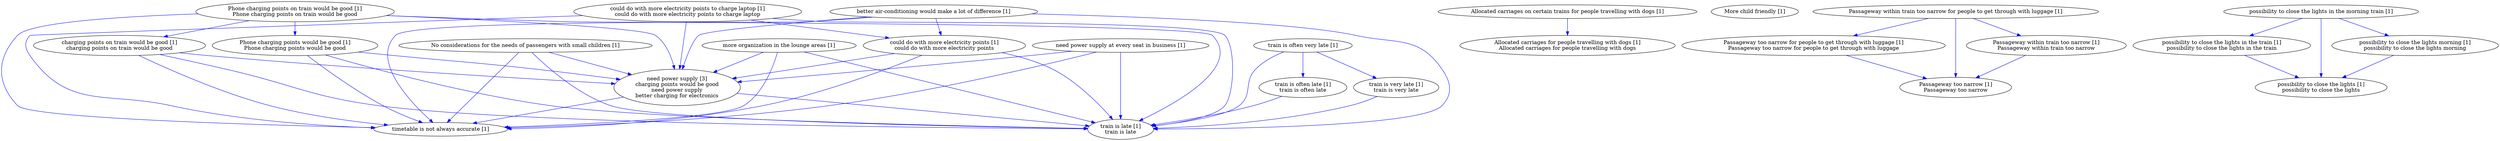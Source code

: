 digraph collapsedGraph {
"need power supply [3]\ncharging points would be good\nneed power supply\nbetter charging for electronics""Allocated carriages on certain trains for people travelling with dogs [1]""Allocated carriages for people travelling with dogs [1]\nAllocated carriages for people travelling with dogs""More child friendly [1]""No considerations for the needs of passengers with small children [1]""Passageway within train too narrow for people to get through with luggage [1]""Passageway too narrow for people to get through with luggage [1]\nPassageway too narrow for people to get through with luggage""Passageway too narrow [1]\nPassageway too narrow""Passageway within train too narrow [1]\nPassageway within train too narrow""Phone charging points on train would be good [1]\nPhone charging points on train would be good""Phone charging points would be good [1]\nPhone charging points would be good""charging points on train would be good [1]\ncharging points on train would be good""better air-conditioning would make a lot of difference [1]""could do with more electricity points to charge laptop [1]\ncould do with more electricity points to charge laptop""could do with more electricity points [1]\ncould do with more electricity points""more organization in the lounge areas [1]""need power supply at every seat in business [1]""possibility to close the lights in the morning train [1]""possibility to close the lights in the train [1]\npossibility to close the lights in the train""possibility to close the lights [1]\npossibility to close the lights""possibility to close the lights morning [1]\npossibility to close the lights morning""timetable is not always accurate [1]""train is often very late [1]""train is often late [1]\ntrain is often late""train is late [1]\ntrain is late""train is very late [1]\ntrain is very late""No considerations for the needs of passengers with small children [1]" -> "train is late [1]\ntrain is late" [color=blue]
"could do with more electricity points [1]\ncould do with more electricity points" -> "need power supply [3]\ncharging points would be good\nneed power supply\nbetter charging for electronics" [color=blue]
"more organization in the lounge areas [1]" -> "need power supply [3]\ncharging points would be good\nneed power supply\nbetter charging for electronics" [color=blue]
"need power supply at every seat in business [1]" -> "train is late [1]\ntrain is late" [color=blue]
"Phone charging points on train would be good [1]\nPhone charging points on train would be good" -> "timetable is not always accurate [1]" [color=blue]
"more organization in the lounge areas [1]" -> "timetable is not always accurate [1]" [color=blue]
"need power supply [3]\ncharging points would be good\nneed power supply\nbetter charging for electronics" -> "timetable is not always accurate [1]" [color=blue]
"could do with more electricity points [1]\ncould do with more electricity points" -> "train is late [1]\ntrain is late" [color=blue]
"No considerations for the needs of passengers with small children [1]" -> "need power supply [3]\ncharging points would be good\nneed power supply\nbetter charging for electronics" [color=blue]
"better air-conditioning would make a lot of difference [1]" -> "need power supply [3]\ncharging points would be good\nneed power supply\nbetter charging for electronics" [color=blue]
"better air-conditioning would make a lot of difference [1]" -> "timetable is not always accurate [1]" [color=blue]
"more organization in the lounge areas [1]" -> "train is late [1]\ntrain is late" [color=blue]
"need power supply at every seat in business [1]" -> "need power supply [3]\ncharging points would be good\nneed power supply\nbetter charging for electronics" [color=blue]
"need power supply at every seat in business [1]" -> "timetable is not always accurate [1]" [color=blue]
"charging points on train would be good [1]\ncharging points on train would be good" -> "train is late [1]\ntrain is late" [color=blue]
"need power supply [3]\ncharging points would be good\nneed power supply\nbetter charging for electronics" -> "train is late [1]\ntrain is late" [color=blue]
"charging points on train would be good [1]\ncharging points on train would be good" -> "timetable is not always accurate [1]" [color=blue]
"Phone charging points would be good [1]\nPhone charging points would be good" -> "timetable is not always accurate [1]" [color=blue]
"Phone charging points would be good [1]\nPhone charging points would be good" -> "need power supply [3]\ncharging points would be good\nneed power supply\nbetter charging for electronics" [color=blue]
"could do with more electricity points to charge laptop [1]\ncould do with more electricity points to charge laptop" -> "need power supply [3]\ncharging points would be good\nneed power supply\nbetter charging for electronics" [color=blue]
"better air-conditioning would make a lot of difference [1]" -> "could do with more electricity points [1]\ncould do with more electricity points" [color=blue]
"better air-conditioning would make a lot of difference [1]" -> "train is late [1]\ntrain is late" [color=blue]
"Phone charging points on train would be good [1]\nPhone charging points on train would be good" -> "train is late [1]\ntrain is late" [color=blue]
"charging points on train would be good [1]\ncharging points on train would be good" -> "need power supply [3]\ncharging points would be good\nneed power supply\nbetter charging for electronics" [color=blue]
"No considerations for the needs of passengers with small children [1]" -> "timetable is not always accurate [1]" [color=blue]
"Phone charging points would be good [1]\nPhone charging points would be good" -> "train is late [1]\ntrain is late" [color=blue]
"could do with more electricity points [1]\ncould do with more electricity points" -> "timetable is not always accurate [1]" [color=blue]
"Phone charging points on train would be good [1]\nPhone charging points on train would be good" -> "need power supply [3]\ncharging points would be good\nneed power supply\nbetter charging for electronics" [color=blue]
"could do with more electricity points to charge laptop [1]\ncould do with more electricity points to charge laptop" -> "train is late [1]\ntrain is late" [color=blue]
"could do with more electricity points to charge laptop [1]\ncould do with more electricity points to charge laptop" -> "timetable is not always accurate [1]" [color=blue]
"Allocated carriages on certain trains for people travelling with dogs [1]" -> "Allocated carriages for people travelling with dogs [1]\nAllocated carriages for people travelling with dogs" [color=blue]
"Passageway within train too narrow for people to get through with luggage [1]" -> "Passageway too narrow for people to get through with luggage [1]\nPassageway too narrow for people to get through with luggage" [color=blue]
"Passageway too narrow for people to get through with luggage [1]\nPassageway too narrow for people to get through with luggage" -> "Passageway too narrow [1]\nPassageway too narrow" [color=blue]
"Passageway within train too narrow for people to get through with luggage [1]" -> "Passageway within train too narrow [1]\nPassageway within train too narrow" [color=blue]
"Passageway within train too narrow [1]\nPassageway within train too narrow" -> "Passageway too narrow [1]\nPassageway too narrow" [color=blue]
"Passageway within train too narrow for people to get through with luggage [1]" -> "Passageway too narrow [1]\nPassageway too narrow" [color=blue]
"Phone charging points on train would be good [1]\nPhone charging points on train would be good" -> "Phone charging points would be good [1]\nPhone charging points would be good" [color=blue]
"Phone charging points on train would be good [1]\nPhone charging points on train would be good" -> "charging points on train would be good [1]\ncharging points on train would be good" [color=blue]
"could do with more electricity points to charge laptop [1]\ncould do with more electricity points to charge laptop" -> "could do with more electricity points [1]\ncould do with more electricity points" [color=blue]
"possibility to close the lights in the morning train [1]" -> "possibility to close the lights in the train [1]\npossibility to close the lights in the train" [color=blue]
"possibility to close the lights in the train [1]\npossibility to close the lights in the train" -> "possibility to close the lights [1]\npossibility to close the lights" [color=blue]
"possibility to close the lights in the morning train [1]" -> "possibility to close the lights morning [1]\npossibility to close the lights morning" [color=blue]
"possibility to close the lights morning [1]\npossibility to close the lights morning" -> "possibility to close the lights [1]\npossibility to close the lights" [color=blue]
"possibility to close the lights in the morning train [1]" -> "possibility to close the lights [1]\npossibility to close the lights" [color=blue]
"train is often very late [1]" -> "train is often late [1]\ntrain is often late" [color=blue]
"train is often late [1]\ntrain is often late" -> "train is late [1]\ntrain is late" [color=blue]
"train is often very late [1]" -> "train is very late [1]\ntrain is very late" [color=blue]
"train is very late [1]\ntrain is very late" -> "train is late [1]\ntrain is late" [color=blue]
"train is often very late [1]" -> "train is late [1]\ntrain is late" [color=blue]
}